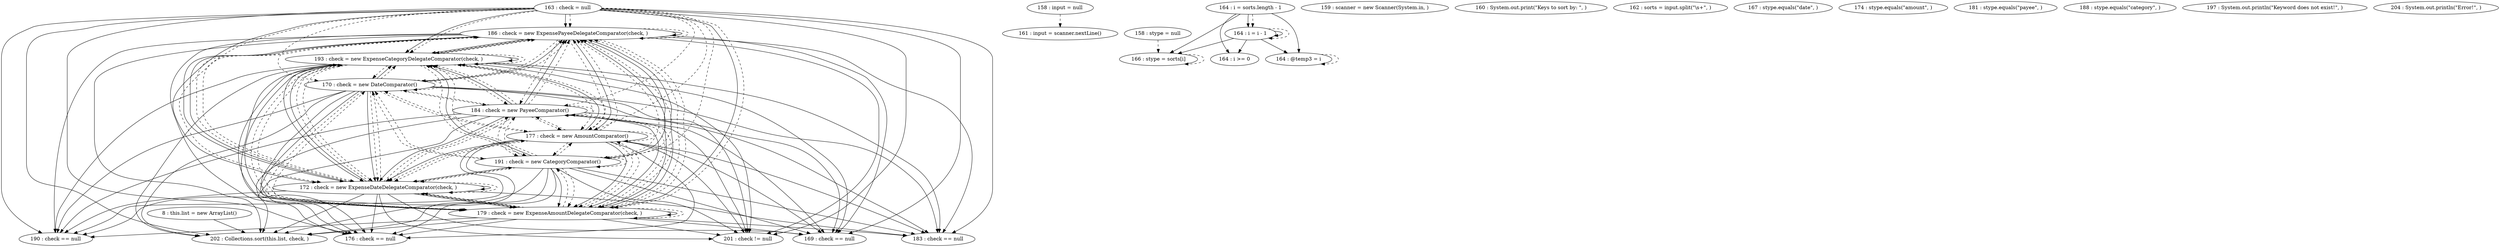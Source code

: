 digraph G {
"8 : this.list = new ArrayList()"
"8 : this.list = new ArrayList()" -> "202 : Collections.sort(this.list, check, )"
"158 : input = null"
"158 : input = null" -> "161 : input = scanner.nextLine()" [style=dashed]
"158 : stype = null"
"158 : stype = null" -> "166 : stype = sorts[i]" [style=dashed]
"159 : scanner = new Scanner(System.in, )"
"160 : System.out.print(\"Keys to sort by: \", )"
"161 : input = scanner.nextLine()"
"162 : sorts = input.split(\"\\s+\", )"
"163 : check = null"
"163 : check = null" -> "169 : check == null"
"163 : check = null" -> "186 : check = new ExpensePayeeDelegateComparator(check, )"
"163 : check = null" -> "176 : check == null"
"163 : check = null" -> "202 : Collections.sort(this.list, check, )"
"163 : check = null" -> "193 : check = new ExpenseCategoryDelegateComparator(check, )"
"163 : check = null" -> "172 : check = new ExpenseDateDelegateComparator(check, )"
"163 : check = null" -> "179 : check = new ExpenseAmountDelegateComparator(check, )"
"163 : check = null" -> "183 : check == null"
"163 : check = null" -> "190 : check == null"
"163 : check = null" -> "201 : check != null"
"163 : check = null" -> "191 : check = new CategoryComparator()" [style=dashed]
"163 : check = null" -> "177 : check = new AmountComparator()" [style=dashed]
"163 : check = null" -> "186 : check = new ExpensePayeeDelegateComparator(check, )" [style=dashed]
"163 : check = null" -> "193 : check = new ExpenseCategoryDelegateComparator(check, )" [style=dashed]
"163 : check = null" -> "184 : check = new PayeeComparator()" [style=dashed]
"163 : check = null" -> "172 : check = new ExpenseDateDelegateComparator(check, )" [style=dashed]
"163 : check = null" -> "179 : check = new ExpenseAmountDelegateComparator(check, )" [style=dashed]
"163 : check = null" -> "170 : check = new DateComparator()" [style=dashed]
"164 : i = sorts.length - 1"
"164 : i = sorts.length - 1" -> "164 : i = i - 1"
"164 : i = sorts.length - 1" -> "164 : @temp3 = i"
"164 : i = sorts.length - 1" -> "166 : stype = sorts[i]"
"164 : i = sorts.length - 1" -> "164 : i >= 0"
"164 : i = sorts.length - 1" -> "164 : i = i - 1" [style=dashed]
"164 : i >= 0"
"166 : stype = sorts[i]"
"166 : stype = sorts[i]" -> "166 : stype = sorts[i]" [style=dashed]
"167 : stype.equals(\"date\", )"
"201 : check != null"
"169 : check == null"
"170 : check = new DateComparator()"
"170 : check = new DateComparator()" -> "169 : check == null"
"170 : check = new DateComparator()" -> "186 : check = new ExpensePayeeDelegateComparator(check, )"
"170 : check = new DateComparator()" -> "176 : check == null"
"170 : check = new DateComparator()" -> "202 : Collections.sort(this.list, check, )"
"170 : check = new DateComparator()" -> "193 : check = new ExpenseCategoryDelegateComparator(check, )"
"170 : check = new DateComparator()" -> "172 : check = new ExpenseDateDelegateComparator(check, )"
"170 : check = new DateComparator()" -> "179 : check = new ExpenseAmountDelegateComparator(check, )"
"170 : check = new DateComparator()" -> "183 : check == null"
"170 : check = new DateComparator()" -> "190 : check == null"
"170 : check = new DateComparator()" -> "201 : check != null"
"170 : check = new DateComparator()" -> "191 : check = new CategoryComparator()" [style=dashed]
"170 : check = new DateComparator()" -> "177 : check = new AmountComparator()" [style=dashed]
"170 : check = new DateComparator()" -> "186 : check = new ExpensePayeeDelegateComparator(check, )" [style=dashed]
"170 : check = new DateComparator()" -> "193 : check = new ExpenseCategoryDelegateComparator(check, )" [style=dashed]
"170 : check = new DateComparator()" -> "184 : check = new PayeeComparator()" [style=dashed]
"170 : check = new DateComparator()" -> "172 : check = new ExpenseDateDelegateComparator(check, )" [style=dashed]
"170 : check = new DateComparator()" -> "179 : check = new ExpenseAmountDelegateComparator(check, )" [style=dashed]
"170 : check = new DateComparator()" -> "170 : check = new DateComparator()" [style=dashed]
"172 : check = new ExpenseDateDelegateComparator(check, )"
"172 : check = new ExpenseDateDelegateComparator(check, )" -> "169 : check == null"
"172 : check = new ExpenseDateDelegateComparator(check, )" -> "186 : check = new ExpensePayeeDelegateComparator(check, )"
"172 : check = new ExpenseDateDelegateComparator(check, )" -> "176 : check == null"
"172 : check = new ExpenseDateDelegateComparator(check, )" -> "202 : Collections.sort(this.list, check, )"
"172 : check = new ExpenseDateDelegateComparator(check, )" -> "193 : check = new ExpenseCategoryDelegateComparator(check, )"
"172 : check = new ExpenseDateDelegateComparator(check, )" -> "172 : check = new ExpenseDateDelegateComparator(check, )"
"172 : check = new ExpenseDateDelegateComparator(check, )" -> "179 : check = new ExpenseAmountDelegateComparator(check, )"
"172 : check = new ExpenseDateDelegateComparator(check, )" -> "183 : check == null"
"172 : check = new ExpenseDateDelegateComparator(check, )" -> "190 : check == null"
"172 : check = new ExpenseDateDelegateComparator(check, )" -> "201 : check != null"
"172 : check = new ExpenseDateDelegateComparator(check, )" -> "191 : check = new CategoryComparator()" [style=dashed]
"172 : check = new ExpenseDateDelegateComparator(check, )" -> "177 : check = new AmountComparator()" [style=dashed]
"172 : check = new ExpenseDateDelegateComparator(check, )" -> "186 : check = new ExpensePayeeDelegateComparator(check, )" [style=dashed]
"172 : check = new ExpenseDateDelegateComparator(check, )" -> "193 : check = new ExpenseCategoryDelegateComparator(check, )" [style=dashed]
"172 : check = new ExpenseDateDelegateComparator(check, )" -> "184 : check = new PayeeComparator()" [style=dashed]
"172 : check = new ExpenseDateDelegateComparator(check, )" -> "172 : check = new ExpenseDateDelegateComparator(check, )" [style=dashed]
"172 : check = new ExpenseDateDelegateComparator(check, )" -> "179 : check = new ExpenseAmountDelegateComparator(check, )" [style=dashed]
"172 : check = new ExpenseDateDelegateComparator(check, )" -> "170 : check = new DateComparator()" [style=dashed]
"174 : stype.equals(\"amount\", )"
"176 : check == null"
"177 : check = new AmountComparator()"
"177 : check = new AmountComparator()" -> "169 : check == null"
"177 : check = new AmountComparator()" -> "186 : check = new ExpensePayeeDelegateComparator(check, )"
"177 : check = new AmountComparator()" -> "176 : check == null"
"177 : check = new AmountComparator()" -> "202 : Collections.sort(this.list, check, )"
"177 : check = new AmountComparator()" -> "193 : check = new ExpenseCategoryDelegateComparator(check, )"
"177 : check = new AmountComparator()" -> "172 : check = new ExpenseDateDelegateComparator(check, )"
"177 : check = new AmountComparator()" -> "179 : check = new ExpenseAmountDelegateComparator(check, )"
"177 : check = new AmountComparator()" -> "183 : check == null"
"177 : check = new AmountComparator()" -> "190 : check == null"
"177 : check = new AmountComparator()" -> "201 : check != null"
"177 : check = new AmountComparator()" -> "191 : check = new CategoryComparator()" [style=dashed]
"177 : check = new AmountComparator()" -> "177 : check = new AmountComparator()" [style=dashed]
"177 : check = new AmountComparator()" -> "186 : check = new ExpensePayeeDelegateComparator(check, )" [style=dashed]
"177 : check = new AmountComparator()" -> "193 : check = new ExpenseCategoryDelegateComparator(check, )" [style=dashed]
"177 : check = new AmountComparator()" -> "184 : check = new PayeeComparator()" [style=dashed]
"177 : check = new AmountComparator()" -> "172 : check = new ExpenseDateDelegateComparator(check, )" [style=dashed]
"177 : check = new AmountComparator()" -> "179 : check = new ExpenseAmountDelegateComparator(check, )" [style=dashed]
"177 : check = new AmountComparator()" -> "170 : check = new DateComparator()" [style=dashed]
"179 : check = new ExpenseAmountDelegateComparator(check, )"
"179 : check = new ExpenseAmountDelegateComparator(check, )" -> "169 : check == null"
"179 : check = new ExpenseAmountDelegateComparator(check, )" -> "186 : check = new ExpensePayeeDelegateComparator(check, )"
"179 : check = new ExpenseAmountDelegateComparator(check, )" -> "176 : check == null"
"179 : check = new ExpenseAmountDelegateComparator(check, )" -> "202 : Collections.sort(this.list, check, )"
"179 : check = new ExpenseAmountDelegateComparator(check, )" -> "193 : check = new ExpenseCategoryDelegateComparator(check, )"
"179 : check = new ExpenseAmountDelegateComparator(check, )" -> "172 : check = new ExpenseDateDelegateComparator(check, )"
"179 : check = new ExpenseAmountDelegateComparator(check, )" -> "179 : check = new ExpenseAmountDelegateComparator(check, )"
"179 : check = new ExpenseAmountDelegateComparator(check, )" -> "183 : check == null"
"179 : check = new ExpenseAmountDelegateComparator(check, )" -> "190 : check == null"
"179 : check = new ExpenseAmountDelegateComparator(check, )" -> "201 : check != null"
"179 : check = new ExpenseAmountDelegateComparator(check, )" -> "191 : check = new CategoryComparator()" [style=dashed]
"179 : check = new ExpenseAmountDelegateComparator(check, )" -> "177 : check = new AmountComparator()" [style=dashed]
"179 : check = new ExpenseAmountDelegateComparator(check, )" -> "186 : check = new ExpensePayeeDelegateComparator(check, )" [style=dashed]
"179 : check = new ExpenseAmountDelegateComparator(check, )" -> "193 : check = new ExpenseCategoryDelegateComparator(check, )" [style=dashed]
"179 : check = new ExpenseAmountDelegateComparator(check, )" -> "184 : check = new PayeeComparator()" [style=dashed]
"179 : check = new ExpenseAmountDelegateComparator(check, )" -> "172 : check = new ExpenseDateDelegateComparator(check, )" [style=dashed]
"179 : check = new ExpenseAmountDelegateComparator(check, )" -> "179 : check = new ExpenseAmountDelegateComparator(check, )" [style=dashed]
"179 : check = new ExpenseAmountDelegateComparator(check, )" -> "170 : check = new DateComparator()" [style=dashed]
"181 : stype.equals(\"payee\", )"
"183 : check == null"
"184 : check = new PayeeComparator()"
"184 : check = new PayeeComparator()" -> "169 : check == null"
"184 : check = new PayeeComparator()" -> "186 : check = new ExpensePayeeDelegateComparator(check, )"
"184 : check = new PayeeComparator()" -> "176 : check == null"
"184 : check = new PayeeComparator()" -> "202 : Collections.sort(this.list, check, )"
"184 : check = new PayeeComparator()" -> "193 : check = new ExpenseCategoryDelegateComparator(check, )"
"184 : check = new PayeeComparator()" -> "172 : check = new ExpenseDateDelegateComparator(check, )"
"184 : check = new PayeeComparator()" -> "179 : check = new ExpenseAmountDelegateComparator(check, )"
"184 : check = new PayeeComparator()" -> "183 : check == null"
"184 : check = new PayeeComparator()" -> "190 : check == null"
"184 : check = new PayeeComparator()" -> "201 : check != null"
"184 : check = new PayeeComparator()" -> "191 : check = new CategoryComparator()" [style=dashed]
"184 : check = new PayeeComparator()" -> "177 : check = new AmountComparator()" [style=dashed]
"184 : check = new PayeeComparator()" -> "186 : check = new ExpensePayeeDelegateComparator(check, )" [style=dashed]
"184 : check = new PayeeComparator()" -> "193 : check = new ExpenseCategoryDelegateComparator(check, )" [style=dashed]
"184 : check = new PayeeComparator()" -> "184 : check = new PayeeComparator()" [style=dashed]
"184 : check = new PayeeComparator()" -> "172 : check = new ExpenseDateDelegateComparator(check, )" [style=dashed]
"184 : check = new PayeeComparator()" -> "179 : check = new ExpenseAmountDelegateComparator(check, )" [style=dashed]
"184 : check = new PayeeComparator()" -> "170 : check = new DateComparator()" [style=dashed]
"186 : check = new ExpensePayeeDelegateComparator(check, )"
"186 : check = new ExpensePayeeDelegateComparator(check, )" -> "169 : check == null"
"186 : check = new ExpensePayeeDelegateComparator(check, )" -> "186 : check = new ExpensePayeeDelegateComparator(check, )"
"186 : check = new ExpensePayeeDelegateComparator(check, )" -> "176 : check == null"
"186 : check = new ExpensePayeeDelegateComparator(check, )" -> "202 : Collections.sort(this.list, check, )"
"186 : check = new ExpensePayeeDelegateComparator(check, )" -> "193 : check = new ExpenseCategoryDelegateComparator(check, )"
"186 : check = new ExpensePayeeDelegateComparator(check, )" -> "172 : check = new ExpenseDateDelegateComparator(check, )"
"186 : check = new ExpensePayeeDelegateComparator(check, )" -> "179 : check = new ExpenseAmountDelegateComparator(check, )"
"186 : check = new ExpensePayeeDelegateComparator(check, )" -> "183 : check == null"
"186 : check = new ExpensePayeeDelegateComparator(check, )" -> "190 : check == null"
"186 : check = new ExpensePayeeDelegateComparator(check, )" -> "201 : check != null"
"186 : check = new ExpensePayeeDelegateComparator(check, )" -> "191 : check = new CategoryComparator()" [style=dashed]
"186 : check = new ExpensePayeeDelegateComparator(check, )" -> "177 : check = new AmountComparator()" [style=dashed]
"186 : check = new ExpensePayeeDelegateComparator(check, )" -> "186 : check = new ExpensePayeeDelegateComparator(check, )" [style=dashed]
"186 : check = new ExpensePayeeDelegateComparator(check, )" -> "193 : check = new ExpenseCategoryDelegateComparator(check, )" [style=dashed]
"186 : check = new ExpensePayeeDelegateComparator(check, )" -> "184 : check = new PayeeComparator()" [style=dashed]
"186 : check = new ExpensePayeeDelegateComparator(check, )" -> "172 : check = new ExpenseDateDelegateComparator(check, )" [style=dashed]
"186 : check = new ExpensePayeeDelegateComparator(check, )" -> "179 : check = new ExpenseAmountDelegateComparator(check, )" [style=dashed]
"186 : check = new ExpensePayeeDelegateComparator(check, )" -> "170 : check = new DateComparator()" [style=dashed]
"188 : stype.equals(\"category\", )"
"190 : check == null"
"191 : check = new CategoryComparator()"
"191 : check = new CategoryComparator()" -> "169 : check == null"
"191 : check = new CategoryComparator()" -> "186 : check = new ExpensePayeeDelegateComparator(check, )"
"191 : check = new CategoryComparator()" -> "176 : check == null"
"191 : check = new CategoryComparator()" -> "202 : Collections.sort(this.list, check, )"
"191 : check = new CategoryComparator()" -> "193 : check = new ExpenseCategoryDelegateComparator(check, )"
"191 : check = new CategoryComparator()" -> "172 : check = new ExpenseDateDelegateComparator(check, )"
"191 : check = new CategoryComparator()" -> "179 : check = new ExpenseAmountDelegateComparator(check, )"
"191 : check = new CategoryComparator()" -> "183 : check == null"
"191 : check = new CategoryComparator()" -> "190 : check == null"
"191 : check = new CategoryComparator()" -> "201 : check != null"
"191 : check = new CategoryComparator()" -> "191 : check = new CategoryComparator()" [style=dashed]
"191 : check = new CategoryComparator()" -> "177 : check = new AmountComparator()" [style=dashed]
"191 : check = new CategoryComparator()" -> "186 : check = new ExpensePayeeDelegateComparator(check, )" [style=dashed]
"191 : check = new CategoryComparator()" -> "193 : check = new ExpenseCategoryDelegateComparator(check, )" [style=dashed]
"191 : check = new CategoryComparator()" -> "184 : check = new PayeeComparator()" [style=dashed]
"191 : check = new CategoryComparator()" -> "172 : check = new ExpenseDateDelegateComparator(check, )" [style=dashed]
"191 : check = new CategoryComparator()" -> "179 : check = new ExpenseAmountDelegateComparator(check, )" [style=dashed]
"191 : check = new CategoryComparator()" -> "170 : check = new DateComparator()" [style=dashed]
"193 : check = new ExpenseCategoryDelegateComparator(check, )"
"193 : check = new ExpenseCategoryDelegateComparator(check, )" -> "169 : check == null"
"193 : check = new ExpenseCategoryDelegateComparator(check, )" -> "186 : check = new ExpensePayeeDelegateComparator(check, )"
"193 : check = new ExpenseCategoryDelegateComparator(check, )" -> "176 : check == null"
"193 : check = new ExpenseCategoryDelegateComparator(check, )" -> "202 : Collections.sort(this.list, check, )"
"193 : check = new ExpenseCategoryDelegateComparator(check, )" -> "193 : check = new ExpenseCategoryDelegateComparator(check, )"
"193 : check = new ExpenseCategoryDelegateComparator(check, )" -> "172 : check = new ExpenseDateDelegateComparator(check, )"
"193 : check = new ExpenseCategoryDelegateComparator(check, )" -> "179 : check = new ExpenseAmountDelegateComparator(check, )"
"193 : check = new ExpenseCategoryDelegateComparator(check, )" -> "183 : check == null"
"193 : check = new ExpenseCategoryDelegateComparator(check, )" -> "190 : check == null"
"193 : check = new ExpenseCategoryDelegateComparator(check, )" -> "201 : check != null"
"193 : check = new ExpenseCategoryDelegateComparator(check, )" -> "191 : check = new CategoryComparator()" [style=dashed]
"193 : check = new ExpenseCategoryDelegateComparator(check, )" -> "177 : check = new AmountComparator()" [style=dashed]
"193 : check = new ExpenseCategoryDelegateComparator(check, )" -> "186 : check = new ExpensePayeeDelegateComparator(check, )" [style=dashed]
"193 : check = new ExpenseCategoryDelegateComparator(check, )" -> "193 : check = new ExpenseCategoryDelegateComparator(check, )" [style=dashed]
"193 : check = new ExpenseCategoryDelegateComparator(check, )" -> "184 : check = new PayeeComparator()" [style=dashed]
"193 : check = new ExpenseCategoryDelegateComparator(check, )" -> "172 : check = new ExpenseDateDelegateComparator(check, )" [style=dashed]
"193 : check = new ExpenseCategoryDelegateComparator(check, )" -> "179 : check = new ExpenseAmountDelegateComparator(check, )" [style=dashed]
"193 : check = new ExpenseCategoryDelegateComparator(check, )" -> "170 : check = new DateComparator()" [style=dashed]
"197 : System.out.println(\"Keyword does not exist!\", )"
"164 : @temp3 = i"
"164 : @temp3 = i" -> "164 : @temp3 = i" [style=dashed]
"164 : i = i - 1"
"164 : i = i - 1" -> "164 : i = i - 1"
"164 : i = i - 1" -> "164 : @temp3 = i"
"164 : i = i - 1" -> "166 : stype = sorts[i]"
"164 : i = i - 1" -> "164 : i >= 0"
"164 : i = i - 1" -> "164 : i = i - 1" [style=dashed]
"202 : Collections.sort(this.list, check, )"
"204 : System.out.println(\"Error!\", )"
}
